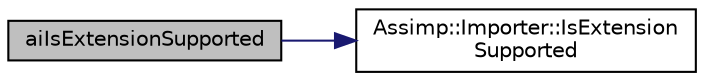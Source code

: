 digraph "aiIsExtensionSupported"
{
  edge [fontname="Helvetica",fontsize="10",labelfontname="Helvetica",labelfontsize="10"];
  node [fontname="Helvetica",fontsize="10",shape=record];
  rankdir="LR";
  Node1 [label="aiIsExtensionSupported",height=0.2,width=0.4,color="black", fillcolor="grey75", style="filled", fontcolor="black"];
  Node1 -> Node2 [color="midnightblue",fontsize="10",style="solid"];
  Node2 [label="Assimp::Importer::IsExtension\lSupported",height=0.2,width=0.4,color="black", fillcolor="white", style="filled",URL="$class_assimp_1_1_importer.html#af154ba007f649fcf034a10d6e9c3d4fa"];
}
